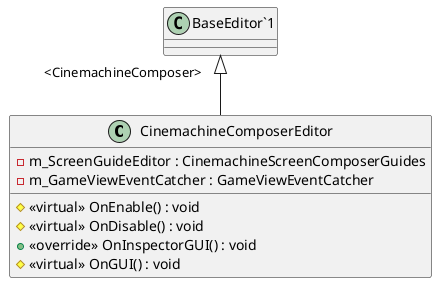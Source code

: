 @startuml
class CinemachineComposerEditor {
    - m_ScreenGuideEditor : CinemachineScreenComposerGuides
    - m_GameViewEventCatcher : GameViewEventCatcher
    # <<virtual>> OnEnable() : void
    # <<virtual>> OnDisable() : void
    + <<override>> OnInspectorGUI() : void
    # <<virtual>> OnGUI() : void
}
"BaseEditor`1" "<CinemachineComposer>" <|-- CinemachineComposerEditor
@enduml
